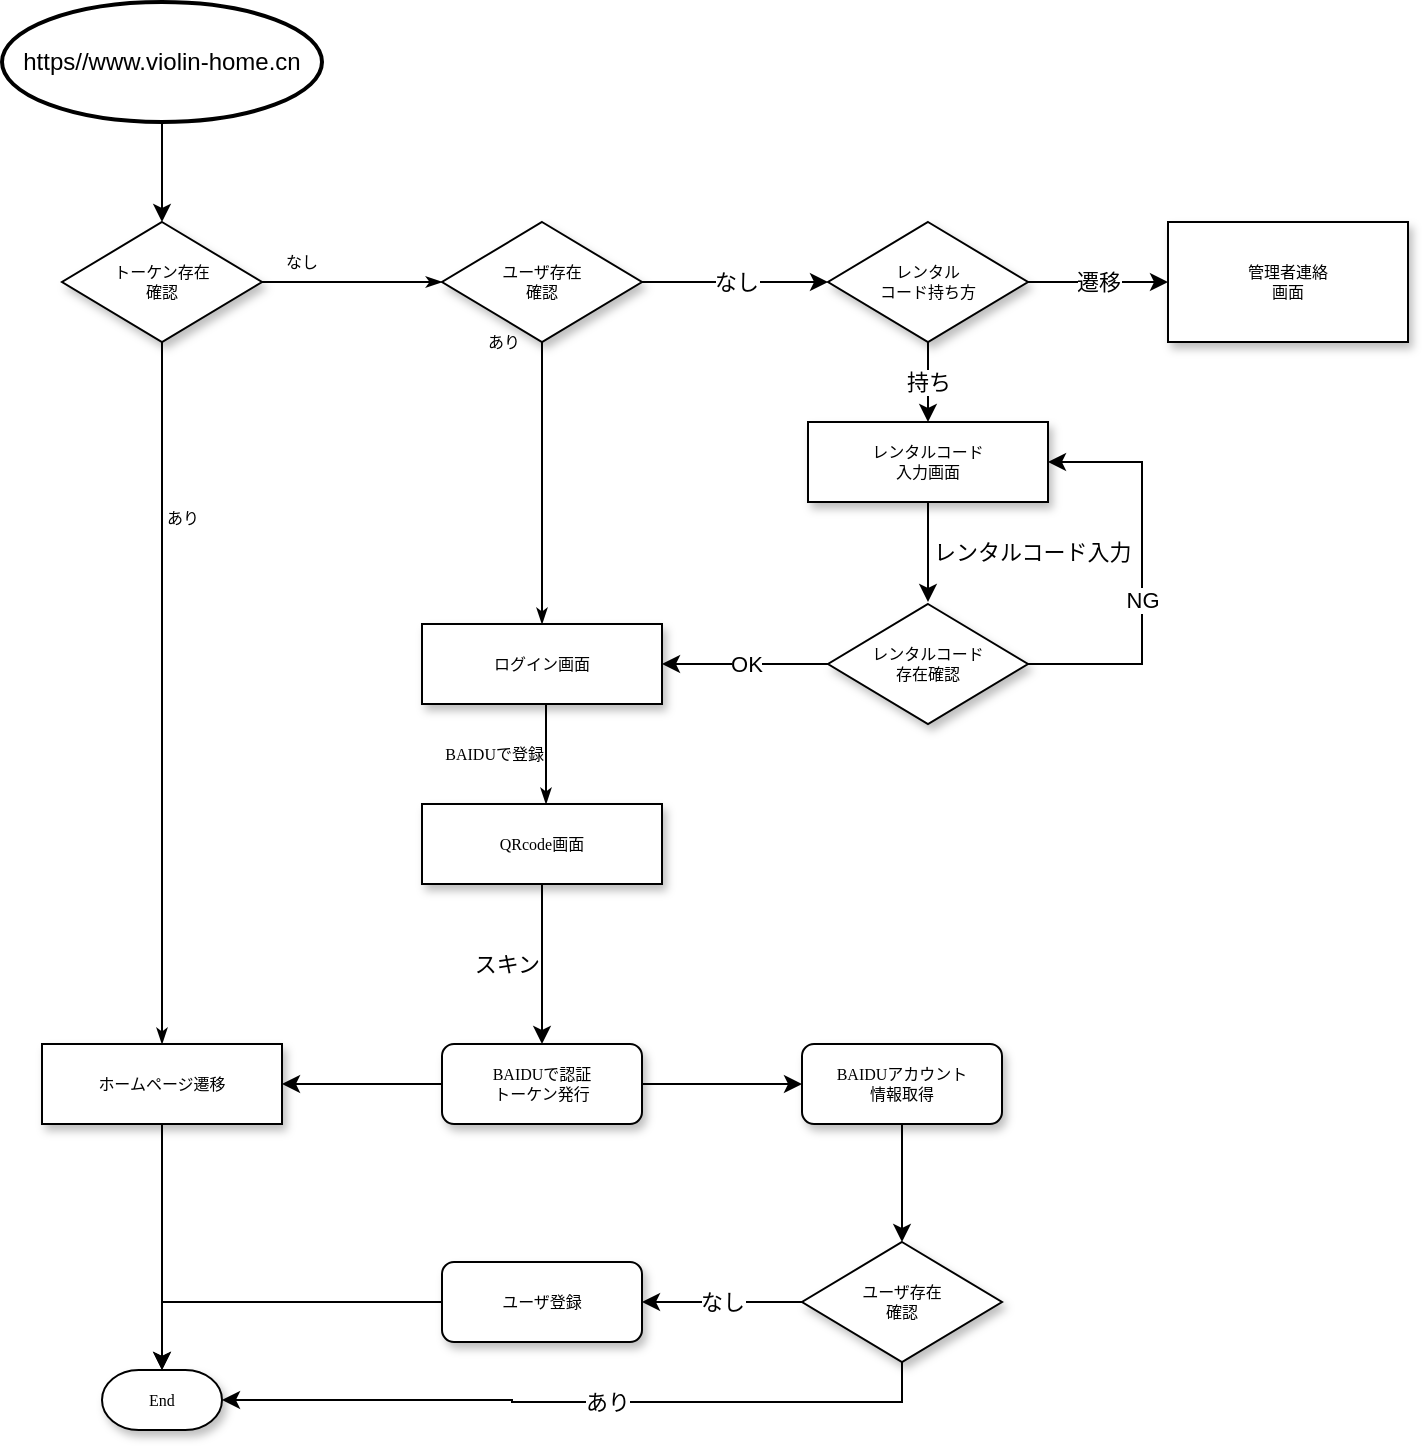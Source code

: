 <mxfile version="20.2.7" type="github">
  <diagram name="Page-1" id="edf60f1a-56cd-e834-aa8a-f176f3a09ee4">
    <mxGraphModel dx="1221" dy="672" grid="1" gridSize="10" guides="1" tooltips="1" connect="1" arrows="1" fold="1" page="1" pageScale="1" pageWidth="1100" pageHeight="850" background="none" math="0" shadow="0">
      <root>
        <mxCell id="0" />
        <mxCell id="1" parent="0" />
        <mxCell id="60e70716793133e9-33" value="なし" style="edgeStyle=orthogonalEdgeStyle;rounded=0;html=1;labelBackgroundColor=none;startSize=5;endArrow=classicThin;endFill=1;endSize=5;jettySize=auto;orthogonalLoop=1;strokeWidth=1;fontFamily=Verdana;fontSize=8;labelPosition=right;verticalLabelPosition=middle;align=left;verticalAlign=middle;" parent="1" source="60e70716793133e9-5" target="60e70716793133e9-7" edge="1">
          <mxGeometry x="-0.778" y="10" relative="1" as="geometry">
            <mxPoint as="offset" />
          </mxGeometry>
        </mxCell>
        <mxCell id="60e70716793133e9-37" value="あり" style="edgeStyle=orthogonalEdgeStyle;rounded=0;html=1;labelBackgroundColor=none;startSize=5;endArrow=classicThin;endFill=1;endSize=5;jettySize=auto;orthogonalLoop=1;strokeWidth=1;fontFamily=Verdana;fontSize=8" parent="1" source="60e70716793133e9-5" target="0lrkoqPi9YDPyT_f_Kjm-12" edge="1">
          <mxGeometry x="-0.5" y="10" relative="1" as="geometry">
            <mxPoint as="offset" />
            <mxPoint x="250" y="320" as="targetPoint" />
          </mxGeometry>
        </mxCell>
        <mxCell id="60e70716793133e9-5" value="トーケン存在&lt;br&gt;確認" style="rhombus;whiteSpace=wrap;html=1;rounded=0;shadow=1;labelBackgroundColor=none;strokeWidth=1;fontFamily=Verdana;fontSize=8;align=center;" parent="1" vertex="1">
          <mxGeometry x="200" y="220" width="100" height="60" as="geometry" />
        </mxCell>
        <mxCell id="60e70716793133e9-35" value="あり" style="edgeStyle=orthogonalEdgeStyle;rounded=0;html=1;labelBackgroundColor=none;startSize=5;endArrow=classicThin;endFill=1;endSize=5;jettySize=auto;orthogonalLoop=1;strokeWidth=1;fontFamily=Verdana;fontSize=8;labelPosition=left;verticalLabelPosition=middle;align=right;verticalAlign=middle;" parent="1" source="60e70716793133e9-7" target="60e70716793133e9-10" edge="1">
          <mxGeometry x="-1" y="-10" relative="1" as="geometry">
            <mxPoint x="440" y="300" as="targetPoint" />
            <Array as="points" />
            <mxPoint as="offset" />
          </mxGeometry>
        </mxCell>
        <mxCell id="0lrkoqPi9YDPyT_f_Kjm-20" value="なし" style="edgeStyle=orthogonalEdgeStyle;rounded=0;orthogonalLoop=1;jettySize=auto;html=1;" edge="1" parent="1" source="60e70716793133e9-7" target="0lrkoqPi9YDPyT_f_Kjm-19">
          <mxGeometry relative="1" as="geometry" />
        </mxCell>
        <mxCell id="60e70716793133e9-7" value="ユーザ存在&lt;br&gt;確認" style="rhombus;whiteSpace=wrap;html=1;rounded=0;shadow=1;labelBackgroundColor=none;strokeWidth=1;fontFamily=Verdana;fontSize=8;align=center;" parent="1" vertex="1">
          <mxGeometry x="390" y="220" width="100" height="60" as="geometry" />
        </mxCell>
        <mxCell id="60e70716793133e9-39" value="BAIDUで登録" style="edgeStyle=orthogonalEdgeStyle;rounded=0;html=1;labelBackgroundColor=none;startSize=5;endArrow=classicThin;endFill=1;endSize=5;jettySize=auto;orthogonalLoop=1;strokeWidth=1;fontFamily=Verdana;fontSize=8;labelPosition=left;verticalLabelPosition=middle;align=right;verticalAlign=middle;" parent="1" edge="1">
          <mxGeometry relative="1" as="geometry">
            <mxPoint x="442" y="461" as="sourcePoint" />
            <mxPoint x="442" y="511" as="targetPoint" />
          </mxGeometry>
        </mxCell>
        <mxCell id="60e70716793133e9-10" value="ログイン画面" style="whiteSpace=wrap;html=1;rounded=0;shadow=1;labelBackgroundColor=none;strokeWidth=1;fontFamily=Verdana;fontSize=8;align=center;" parent="1" vertex="1">
          <mxGeometry x="380" y="421" width="120" height="40" as="geometry" />
        </mxCell>
        <mxCell id="0lrkoqPi9YDPyT_f_Kjm-6" value="スキン" style="edgeStyle=orthogonalEdgeStyle;rounded=0;orthogonalLoop=1;jettySize=auto;html=1;labelPosition=left;verticalLabelPosition=middle;align=right;verticalAlign=middle;entryX=0.5;entryY=0;entryDx=0;entryDy=0;" edge="1" parent="1" source="60e70716793133e9-12" target="0lrkoqPi9YDPyT_f_Kjm-14">
          <mxGeometry relative="1" as="geometry">
            <mxPoint x="470" y="631" as="targetPoint" />
          </mxGeometry>
        </mxCell>
        <mxCell id="60e70716793133e9-12" value="QRcode画面" style="whiteSpace=wrap;html=1;rounded=0;shadow=1;labelBackgroundColor=none;strokeWidth=1;fontFamily=Verdana;fontSize=8;align=center;spacing=6;" parent="1" vertex="1">
          <mxGeometry x="380" y="511" width="120" height="40" as="geometry" />
        </mxCell>
        <mxCell id="0lrkoqPi9YDPyT_f_Kjm-1" value="https//www.violin-home.cn" style="strokeWidth=2;html=1;shape=mxgraph.flowchart.start_1;whiteSpace=wrap;" vertex="1" parent="1">
          <mxGeometry x="170" y="110" width="160" height="60" as="geometry" />
        </mxCell>
        <mxCell id="0lrkoqPi9YDPyT_f_Kjm-2" value="" style="endArrow=classic;html=1;rounded=0;exitX=0.5;exitY=1;exitDx=0;exitDy=0;exitPerimeter=0;" edge="1" parent="1" source="0lrkoqPi9YDPyT_f_Kjm-1" target="60e70716793133e9-5">
          <mxGeometry width="50" height="50" relative="1" as="geometry">
            <mxPoint x="500" y="330" as="sourcePoint" />
            <mxPoint x="550" y="280" as="targetPoint" />
          </mxGeometry>
        </mxCell>
        <mxCell id="0lrkoqPi9YDPyT_f_Kjm-13" value="" style="edgeStyle=orthogonalEdgeStyle;rounded=0;orthogonalLoop=1;jettySize=auto;html=1;exitX=0;exitY=0.5;exitDx=0;exitDy=0;" edge="1" parent="1" source="0lrkoqPi9YDPyT_f_Kjm-14" target="0lrkoqPi9YDPyT_f_Kjm-12">
          <mxGeometry relative="1" as="geometry">
            <mxPoint x="380" y="651" as="sourcePoint" />
          </mxGeometry>
        </mxCell>
        <mxCell id="0lrkoqPi9YDPyT_f_Kjm-28" value="" style="edgeStyle=orthogonalEdgeStyle;rounded=0;orthogonalLoop=1;jettySize=auto;html=1;" edge="1" parent="1" source="0lrkoqPi9YDPyT_f_Kjm-12" target="0lrkoqPi9YDPyT_f_Kjm-27">
          <mxGeometry relative="1" as="geometry" />
        </mxCell>
        <mxCell id="0lrkoqPi9YDPyT_f_Kjm-12" value="ホームページ遷移" style="whiteSpace=wrap;html=1;rounded=0;shadow=1;labelBackgroundColor=none;strokeWidth=1;fontFamily=Verdana;fontSize=8;align=center;spacing=6;" vertex="1" parent="1">
          <mxGeometry x="190" y="631" width="120" height="40" as="geometry" />
        </mxCell>
        <mxCell id="0lrkoqPi9YDPyT_f_Kjm-30" value="" style="edgeStyle=orthogonalEdgeStyle;rounded=0;orthogonalLoop=1;jettySize=auto;html=1;" edge="1" parent="1" source="0lrkoqPi9YDPyT_f_Kjm-14" target="0lrkoqPi9YDPyT_f_Kjm-29">
          <mxGeometry relative="1" as="geometry" />
        </mxCell>
        <mxCell id="0lrkoqPi9YDPyT_f_Kjm-14" value="BAIDUで認証&lt;br&gt;トーケン発行" style="rounded=1;whiteSpace=wrap;html=1;shadow=1;labelBackgroundColor=none;strokeWidth=1;fontFamily=Verdana;fontSize=8;align=center;" vertex="1" parent="1">
          <mxGeometry x="390" y="631" width="100" height="40" as="geometry" />
        </mxCell>
        <mxCell id="0lrkoqPi9YDPyT_f_Kjm-22" value="レンタルコード入力" style="edgeStyle=orthogonalEdgeStyle;rounded=0;orthogonalLoop=1;jettySize=auto;html=1;labelPosition=right;verticalLabelPosition=middle;align=left;verticalAlign=middle;" edge="1" parent="1" source="0lrkoqPi9YDPyT_f_Kjm-16">
          <mxGeometry relative="1" as="geometry">
            <mxPoint x="633" y="410" as="targetPoint" />
          </mxGeometry>
        </mxCell>
        <mxCell id="0lrkoqPi9YDPyT_f_Kjm-16" value="レンタルコード&lt;br&gt;入力画面" style="whiteSpace=wrap;html=1;rounded=0;shadow=1;labelBackgroundColor=none;strokeWidth=1;fontFamily=Verdana;fontSize=8;align=center;spacing=6;" vertex="1" parent="1">
          <mxGeometry x="573" y="320" width="120" height="40" as="geometry" />
        </mxCell>
        <mxCell id="0lrkoqPi9YDPyT_f_Kjm-21" value="持ち" style="edgeStyle=orthogonalEdgeStyle;rounded=0;orthogonalLoop=1;jettySize=auto;html=1;" edge="1" parent="1" source="0lrkoqPi9YDPyT_f_Kjm-19" target="0lrkoqPi9YDPyT_f_Kjm-16">
          <mxGeometry relative="1" as="geometry" />
        </mxCell>
        <mxCell id="0lrkoqPi9YDPyT_f_Kjm-39" value="遷移" style="edgeStyle=orthogonalEdgeStyle;rounded=0;orthogonalLoop=1;jettySize=auto;html=1;" edge="1" parent="1" source="0lrkoqPi9YDPyT_f_Kjm-19" target="0lrkoqPi9YDPyT_f_Kjm-38">
          <mxGeometry relative="1" as="geometry" />
        </mxCell>
        <mxCell id="0lrkoqPi9YDPyT_f_Kjm-19" value="レンタル&lt;br&gt;コード持ち方" style="rhombus;whiteSpace=wrap;html=1;rounded=0;shadow=1;labelBackgroundColor=none;strokeWidth=1;fontFamily=Verdana;fontSize=8;align=center;" vertex="1" parent="1">
          <mxGeometry x="583" y="220" width="100" height="60" as="geometry" />
        </mxCell>
        <mxCell id="0lrkoqPi9YDPyT_f_Kjm-25" value="OK" style="edgeStyle=orthogonalEdgeStyle;rounded=0;orthogonalLoop=1;jettySize=auto;html=1;" edge="1" parent="1" source="0lrkoqPi9YDPyT_f_Kjm-23" target="60e70716793133e9-10">
          <mxGeometry relative="1" as="geometry" />
        </mxCell>
        <mxCell id="0lrkoqPi9YDPyT_f_Kjm-23" value="レンタルコード&lt;br&gt;存在確認" style="rhombus;whiteSpace=wrap;html=1;rounded=0;shadow=1;labelBackgroundColor=none;strokeWidth=1;fontFamily=Verdana;fontSize=8;align=center;" vertex="1" parent="1">
          <mxGeometry x="583" y="411" width="100" height="60" as="geometry" />
        </mxCell>
        <mxCell id="0lrkoqPi9YDPyT_f_Kjm-26" value="NG" style="edgeStyle=orthogonalEdgeStyle;rounded=0;orthogonalLoop=1;jettySize=auto;html=1;entryX=1;entryY=0.5;entryDx=0;entryDy=0;exitX=1;exitY=0.5;exitDx=0;exitDy=0;labelPosition=center;verticalLabelPosition=bottom;align=center;verticalAlign=top;" edge="1" parent="1" source="0lrkoqPi9YDPyT_f_Kjm-23" target="0lrkoqPi9YDPyT_f_Kjm-16">
          <mxGeometry relative="1" as="geometry">
            <mxPoint x="593" y="451" as="sourcePoint" />
            <mxPoint x="510" y="451" as="targetPoint" />
            <Array as="points">
              <mxPoint x="740" y="441" />
              <mxPoint x="740" y="340" />
            </Array>
          </mxGeometry>
        </mxCell>
        <mxCell id="0lrkoqPi9YDPyT_f_Kjm-27" value="End" style="strokeWidth=1;html=1;shape=mxgraph.flowchart.terminator;whiteSpace=wrap;rounded=0;shadow=1;labelBackgroundColor=none;fontFamily=Verdana;fontSize=8;align=center;" vertex="1" parent="1">
          <mxGeometry x="220" y="794" width="60" height="30" as="geometry" />
        </mxCell>
        <mxCell id="0lrkoqPi9YDPyT_f_Kjm-32" value="" style="edgeStyle=orthogonalEdgeStyle;rounded=0;orthogonalLoop=1;jettySize=auto;html=1;entryX=0.5;entryY=0;entryDx=0;entryDy=0;" edge="1" parent="1" source="0lrkoqPi9YDPyT_f_Kjm-29" target="0lrkoqPi9YDPyT_f_Kjm-33">
          <mxGeometry relative="1" as="geometry" />
        </mxCell>
        <mxCell id="0lrkoqPi9YDPyT_f_Kjm-29" value="BAIDUアカウント&lt;br&gt;情報取得" style="rounded=1;whiteSpace=wrap;html=1;shadow=1;labelBackgroundColor=none;strokeWidth=1;fontFamily=Verdana;fontSize=8;align=center;" vertex="1" parent="1">
          <mxGeometry x="570" y="631" width="100" height="40" as="geometry" />
        </mxCell>
        <mxCell id="0lrkoqPi9YDPyT_f_Kjm-35" value="" style="edgeStyle=orthogonalEdgeStyle;rounded=0;orthogonalLoop=1;jettySize=auto;html=1;entryX=0.5;entryY=0;entryDx=0;entryDy=0;entryPerimeter=0;" edge="1" parent="1" source="0lrkoqPi9YDPyT_f_Kjm-31" target="0lrkoqPi9YDPyT_f_Kjm-27">
          <mxGeometry relative="1" as="geometry" />
        </mxCell>
        <mxCell id="0lrkoqPi9YDPyT_f_Kjm-31" value="ユーザ登録" style="rounded=1;whiteSpace=wrap;html=1;shadow=1;labelBackgroundColor=none;strokeWidth=1;fontFamily=Verdana;fontSize=8;align=center;" vertex="1" parent="1">
          <mxGeometry x="390" y="740" width="100" height="40" as="geometry" />
        </mxCell>
        <mxCell id="0lrkoqPi9YDPyT_f_Kjm-34" value="なし" style="edgeStyle=orthogonalEdgeStyle;rounded=0;orthogonalLoop=1;jettySize=auto;html=1;" edge="1" parent="1" source="0lrkoqPi9YDPyT_f_Kjm-33" target="0lrkoqPi9YDPyT_f_Kjm-31">
          <mxGeometry relative="1" as="geometry" />
        </mxCell>
        <mxCell id="0lrkoqPi9YDPyT_f_Kjm-33" value="ユーザ存在&lt;br&gt;確認" style="rhombus;whiteSpace=wrap;html=1;rounded=0;shadow=1;labelBackgroundColor=none;strokeWidth=1;fontFamily=Verdana;fontSize=8;align=center;" vertex="1" parent="1">
          <mxGeometry x="570" y="730" width="100" height="60" as="geometry" />
        </mxCell>
        <mxCell id="0lrkoqPi9YDPyT_f_Kjm-36" value="あり" style="edgeStyle=orthogonalEdgeStyle;rounded=0;orthogonalLoop=1;jettySize=auto;html=1;entryX=1;entryY=0.5;entryDx=0;entryDy=0;entryPerimeter=0;exitX=0.5;exitY=1;exitDx=0;exitDy=0;labelPosition=right;verticalLabelPosition=middle;align=left;verticalAlign=middle;" edge="1" parent="1" source="0lrkoqPi9YDPyT_f_Kjm-33" target="0lrkoqPi9YDPyT_f_Kjm-27">
          <mxGeometry relative="1" as="geometry">
            <mxPoint x="630" y="777" as="sourcePoint" />
            <mxPoint x="630" y="836" as="targetPoint" />
          </mxGeometry>
        </mxCell>
        <mxCell id="0lrkoqPi9YDPyT_f_Kjm-38" value="管理者連絡&lt;br&gt;画面" style="whiteSpace=wrap;html=1;fontSize=8;fontFamily=Verdana;rounded=0;shadow=1;labelBackgroundColor=none;strokeWidth=1;" vertex="1" parent="1">
          <mxGeometry x="753" y="220" width="120" height="60" as="geometry" />
        </mxCell>
      </root>
    </mxGraphModel>
  </diagram>
</mxfile>
